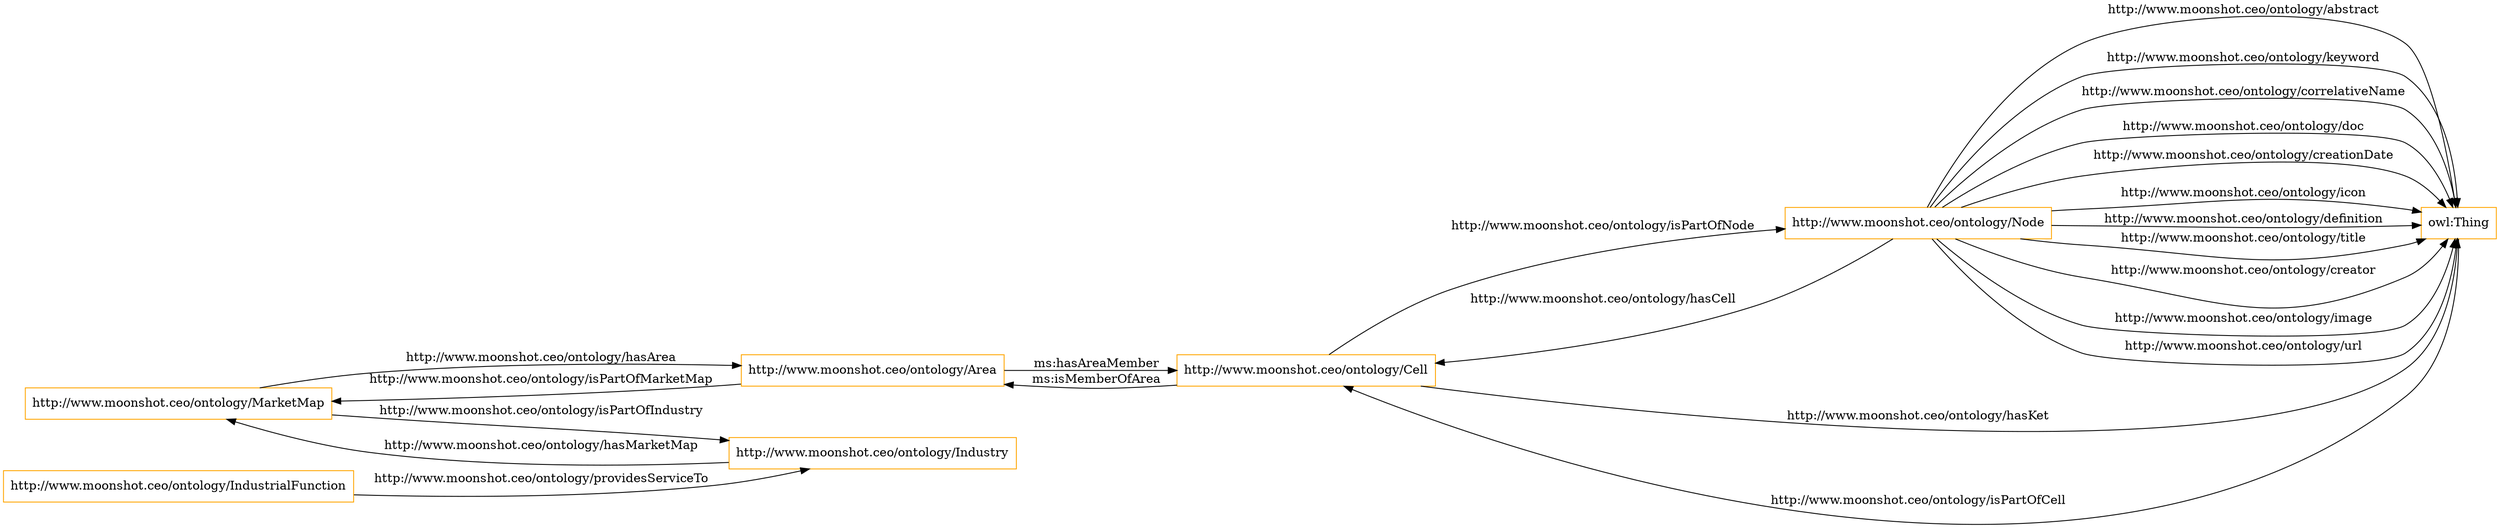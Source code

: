digraph ar2dtool_diagram { 
rankdir=LR;
size="1501"
node [shape = rectangle, color="orange"]; "http://www.moonshot.ceo/ontology/MarketMap" "http://www.moonshot.ceo/ontology/Node" "http://www.moonshot.ceo/ontology/Area" "http://www.moonshot.ceo/ontology/Cell" "http://www.moonshot.ceo/ontology/Industry" "http://www.moonshot.ceo/ontology/IndustrialFunction" "owl:Thing" ; /*classes style*/
	"http://www.moonshot.ceo/ontology/IndustrialFunction" -> "http://www.moonshot.ceo/ontology/Industry" [ label = "http://www.moonshot.ceo/ontology/providesServiceTo" ];
	"http://www.moonshot.ceo/ontology/Node" -> "owl:Thing" [ label = "http://www.moonshot.ceo/ontology/abstract" ];
	"http://www.moonshot.ceo/ontology/Node" -> "owl:Thing" [ label = "http://www.moonshot.ceo/ontology/keyword" ];
	"http://www.moonshot.ceo/ontology/Node" -> "owl:Thing" [ label = "http://www.moonshot.ceo/ontology/correlativeName" ];
	"http://www.moonshot.ceo/ontology/Node" -> "owl:Thing" [ label = "http://www.moonshot.ceo/ontology/doc" ];
	"http://www.moonshot.ceo/ontology/Cell" -> "http://www.moonshot.ceo/ontology/Node" [ label = "http://www.moonshot.ceo/ontology/isPartOfNode" ];
	"http://www.moonshot.ceo/ontology/Industry" -> "http://www.moonshot.ceo/ontology/MarketMap" [ label = "http://www.moonshot.ceo/ontology/hasMarketMap" ];
	"http://www.moonshot.ceo/ontology/Node" -> "owl:Thing" [ label = "http://www.moonshot.ceo/ontology/creationDate" ];
	"http://www.moonshot.ceo/ontology/Node" -> "owl:Thing" [ label = "http://www.moonshot.ceo/ontology/icon" ];
	"http://www.moonshot.ceo/ontology/Area" -> "http://www.moonshot.ceo/ontology/MarketMap" [ label = "http://www.moonshot.ceo/ontology/isPartOfMarketMap" ];
	"http://www.moonshot.ceo/ontology/Node" -> "http://www.moonshot.ceo/ontology/Cell" [ label = "http://www.moonshot.ceo/ontology/hasCell" ];
	"http://www.moonshot.ceo/ontology/Cell" -> "http://www.moonshot.ceo/ontology/Area" [ label = "ms:isMemberOfArea" ];
	"owl:Thing" -> "http://www.moonshot.ceo/ontology/Cell" [ label = "http://www.moonshot.ceo/ontology/isPartOfCell" ];
	"http://www.moonshot.ceo/ontology/Cell" -> "owl:Thing" [ label = "http://www.moonshot.ceo/ontology/hasKet" ];
	"http://www.moonshot.ceo/ontology/MarketMap" -> "http://www.moonshot.ceo/ontology/Area" [ label = "http://www.moonshot.ceo/ontology/hasArea" ];
	"http://www.moonshot.ceo/ontology/Node" -> "owl:Thing" [ label = "http://www.moonshot.ceo/ontology/definition" ];
	"http://www.moonshot.ceo/ontology/MarketMap" -> "http://www.moonshot.ceo/ontology/Industry" [ label = "http://www.moonshot.ceo/ontology/isPartOfIndustry" ];
	"http://www.moonshot.ceo/ontology/Node" -> "owl:Thing" [ label = "http://www.moonshot.ceo/ontology/title" ];
	"http://www.moonshot.ceo/ontology/Node" -> "owl:Thing" [ label = "http://www.moonshot.ceo/ontology/creator" ];
	"http://www.moonshot.ceo/ontology/Node" -> "owl:Thing" [ label = "http://www.moonshot.ceo/ontology/image" ];
	"http://www.moonshot.ceo/ontology/Node" -> "owl:Thing" [ label = "http://www.moonshot.ceo/ontology/url" ];
	"http://www.moonshot.ceo/ontology/Area" -> "http://www.moonshot.ceo/ontology/Cell" [ label = "ms:hasAreaMember" ];

}
